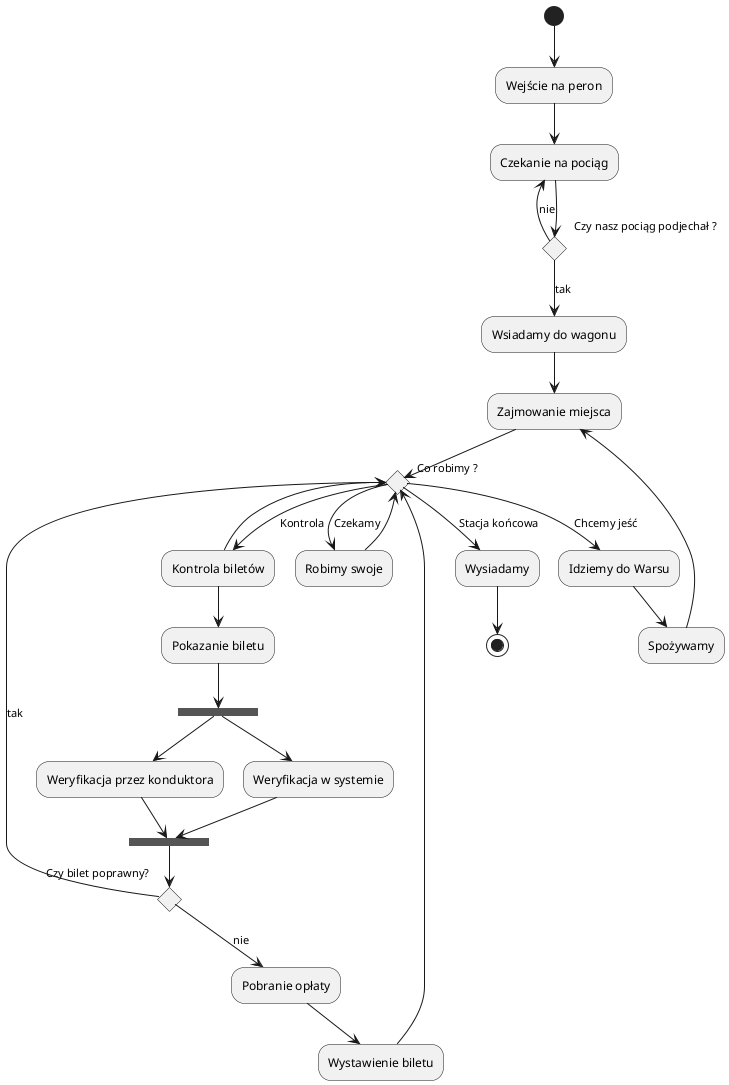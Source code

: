 @startuml

(*) --> "Wejście na peron"
--> "Czekanie na pociąg" as Czekanie
if "Czy nasz pociąg podjechał ?" then 
--> [tak] "Wsiadamy do wagonu" as Wsiadanie
else
-left-> [nie] Czekanie
endif
'Można (wpadało by) dodać pasażerów 
'z niepełnosprawnościami
Wsiadanie --> "Zajmowanie miejsca" as Siadamy
if "Co robimy ? " as Warunek then
--> [Czekamy] "Robimy swoje" as NicSieNiedzieje
--> Warunek
else 
--> [Kontrola] "Kontrola biletów" as Kontrola
' Dokładniejszy opis kontroli
--> Warunek
else 
--> [Chcemy jeść] "Idziemy do Warsu"  
--> "Spożywamy"
--> "Siadamy"
else 
--> [Stacja końcowa] "Wysiadamy" 
-->(*)
endif

Kontrola --> "Pokazanie biletu"
--> ===A===
--> "Weryfikacja przez konduktora"
--> ===B===
===A=== --> "Weryfikacja w systemie"
--> ===B===
if "Czy bilet poprawny?" then 
--> [tak] Warunek
else
--> [nie] "Pobranie opłaty"
--> "Wystawienie biletu"
--> Warunek
endif
@enduml